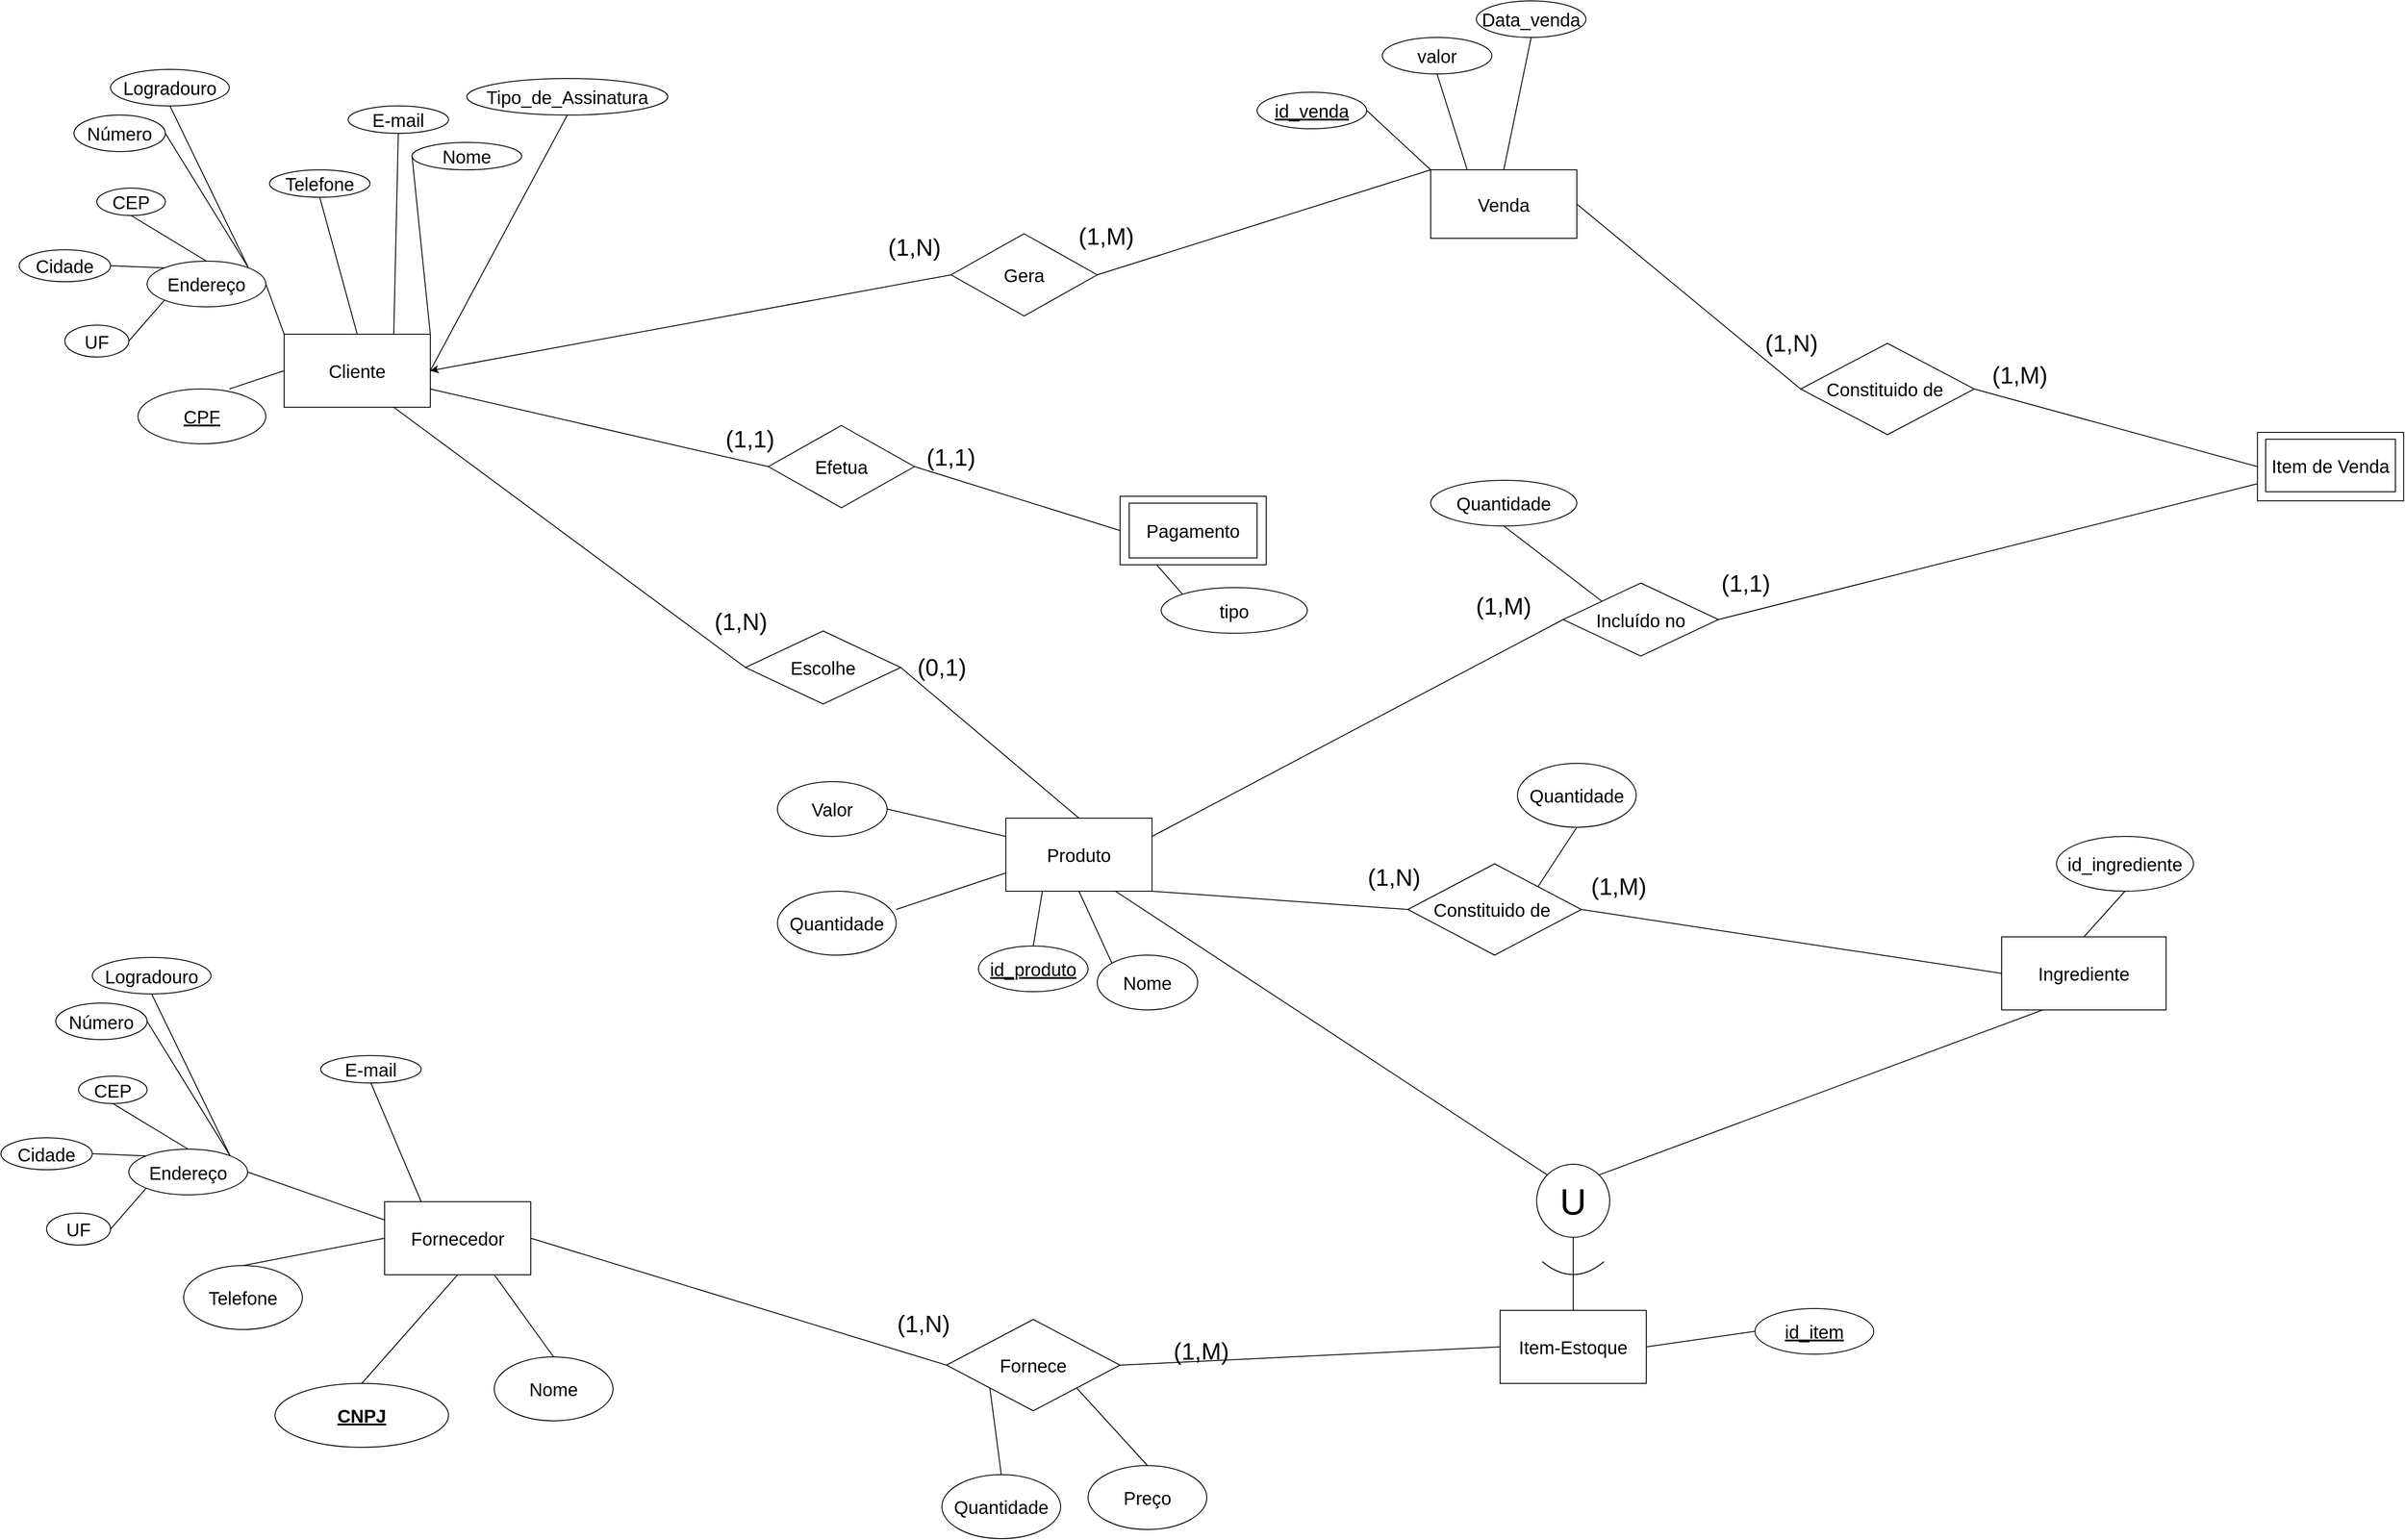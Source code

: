 <mxfile version="24.7.17">
  <diagram name="Página-1" id="vJEMWnyEoqHbHypD12Wy">
    <mxGraphModel dx="2587" dy="2359" grid="0" gridSize="10" guides="1" tooltips="1" connect="1" arrows="1" fold="1" page="1" pageScale="1" pageWidth="827" pageHeight="1169" math="0" shadow="0">
      <root>
        <mxCell id="0" />
        <mxCell id="1" parent="0" />
        <mxCell id="2FXXEjFqD5Uwn6YSj8MS-2" value="&lt;font style=&quot;font-size: 20px;&quot;&gt;Produto&lt;/font&gt;" style="rounded=0;whiteSpace=wrap;html=1;" parent="1" vertex="1">
          <mxGeometry x="600" y="680" width="160" height="80" as="geometry" />
        </mxCell>
        <mxCell id="2FXXEjFqD5Uwn6YSj8MS-7" value="&lt;font style=&quot;font-size: 20px;&quot;&gt;Cliente&lt;/font&gt;" style="rounded=0;whiteSpace=wrap;html=1;" parent="1" vertex="1">
          <mxGeometry x="-190" y="150" width="160" height="80" as="geometry" />
        </mxCell>
        <mxCell id="2FXXEjFqD5Uwn6YSj8MS-8" value="&lt;font style=&quot;font-size: 20px;&quot;&gt;Escolhe&lt;/font&gt;" style="rhombus;whiteSpace=wrap;html=1;" parent="1" vertex="1">
          <mxGeometry x="315" y="475" width="170" height="80" as="geometry" />
        </mxCell>
        <mxCell id="2FXXEjFqD5Uwn6YSj8MS-18" value="&lt;font style=&quot;font-size: 20px;&quot;&gt;Nome&lt;/font&gt;" style="ellipse;whiteSpace=wrap;html=1;" parent="1" vertex="1">
          <mxGeometry x="-50" y="-60" width="120" height="30" as="geometry" />
        </mxCell>
        <mxCell id="2FXXEjFqD5Uwn6YSj8MS-21" value="&lt;font style=&quot;font-size: 20px;&quot;&gt;&lt;u&gt;CPF&lt;/u&gt;&lt;/font&gt;" style="ellipse;whiteSpace=wrap;html=1;" parent="1" vertex="1">
          <mxGeometry x="-350" y="210" width="140" height="60" as="geometry" />
        </mxCell>
        <mxCell id="2FXXEjFqD5Uwn6YSj8MS-23" value="&lt;span style=&quot;font-size: 20px;&quot;&gt;Tipo_de_Assinatura&lt;/span&gt;" style="ellipse;whiteSpace=wrap;html=1;" parent="1" vertex="1">
          <mxGeometry x="10" y="-130" width="220" height="40" as="geometry" />
        </mxCell>
        <mxCell id="2FXXEjFqD5Uwn6YSj8MS-25" value="&lt;font style=&quot;font-size: 20px;&quot;&gt;E-mail&lt;/font&gt;" style="ellipse;whiteSpace=wrap;html=1;" parent="1" vertex="1">
          <mxGeometry x="-120" y="-100" width="110" height="30" as="geometry" />
        </mxCell>
        <mxCell id="2FXXEjFqD5Uwn6YSj8MS-27" value="&lt;font style=&quot;font-size: 20px;&quot;&gt;Telefone&lt;/font&gt;" style="ellipse;whiteSpace=wrap;html=1;" parent="1" vertex="1">
          <mxGeometry x="-206" y="-30" width="110" height="30" as="geometry" />
        </mxCell>
        <mxCell id="2FXXEjFqD5Uwn6YSj8MS-35" value="&lt;font style=&quot;font-size: 20px;&quot;&gt;&lt;u&gt;id_produto&lt;/u&gt;&lt;/font&gt;" style="ellipse;whiteSpace=wrap;html=1;" parent="1" vertex="1">
          <mxGeometry x="570" y="820" width="120" height="50" as="geometry" />
        </mxCell>
        <mxCell id="2FXXEjFqD5Uwn6YSj8MS-37" value="&lt;font style=&quot;font-size: 20px;&quot;&gt;Nome&lt;/font&gt;" style="ellipse;whiteSpace=wrap;html=1;" parent="1" vertex="1">
          <mxGeometry x="700" y="830" width="110" height="60" as="geometry" />
        </mxCell>
        <mxCell id="2FXXEjFqD5Uwn6YSj8MS-43" value="&lt;font style=&quot;font-size: 20px;&quot;&gt;Quantidade&lt;/font&gt;" style="ellipse;whiteSpace=wrap;html=1;" parent="1" vertex="1">
          <mxGeometry x="350" y="760" width="130" height="70" as="geometry" />
        </mxCell>
        <mxCell id="2FXXEjFqD5Uwn6YSj8MS-45" value="&lt;font style=&quot;font-size: 20px;&quot;&gt;Valor&lt;/font&gt;" style="ellipse;whiteSpace=wrap;html=1;" parent="1" vertex="1">
          <mxGeometry x="350" y="640" width="120" height="60" as="geometry" />
        </mxCell>
        <mxCell id="2FXXEjFqD5Uwn6YSj8MS-75" value="" style="endArrow=none;html=1;rounded=0;exitX=0.5;exitY=0;exitDx=0;exitDy=0;entryX=0.25;entryY=1;entryDx=0;entryDy=0;" parent="1" source="2FXXEjFqD5Uwn6YSj8MS-35" target="2FXXEjFqD5Uwn6YSj8MS-2" edge="1">
          <mxGeometry width="50" height="50" relative="1" as="geometry">
            <mxPoint x="680" y="850" as="sourcePoint" />
            <mxPoint x="640" y="770" as="targetPoint" />
          </mxGeometry>
        </mxCell>
        <mxCell id="2FXXEjFqD5Uwn6YSj8MS-76" value="" style="endArrow=none;html=1;rounded=0;exitX=0;exitY=0;exitDx=0;exitDy=0;entryX=0.5;entryY=1;entryDx=0;entryDy=0;" parent="1" source="2FXXEjFqD5Uwn6YSj8MS-37" target="2FXXEjFqD5Uwn6YSj8MS-2" edge="1">
          <mxGeometry width="50" height="50" relative="1" as="geometry">
            <mxPoint x="640" y="830" as="sourcePoint" />
            <mxPoint x="650" y="770" as="targetPoint" />
          </mxGeometry>
        </mxCell>
        <mxCell id="2FXXEjFqD5Uwn6YSj8MS-77" value="" style="endArrow=none;html=1;rounded=0;exitX=1;exitY=0.5;exitDx=0;exitDy=0;entryX=0;entryY=0.75;entryDx=0;entryDy=0;" parent="1" target="2FXXEjFqD5Uwn6YSj8MS-2" edge="1">
          <mxGeometry width="50" height="50" relative="1" as="geometry">
            <mxPoint x="480" y="780" as="sourcePoint" />
            <mxPoint x="660" y="780" as="targetPoint" />
          </mxGeometry>
        </mxCell>
        <mxCell id="2FXXEjFqD5Uwn6YSj8MS-78" value="" style="endArrow=none;html=1;rounded=0;exitX=1;exitY=0.5;exitDx=0;exitDy=0;entryX=0;entryY=0.25;entryDx=0;entryDy=0;" parent="1" target="2FXXEjFqD5Uwn6YSj8MS-2" edge="1">
          <mxGeometry width="50" height="50" relative="1" as="geometry">
            <mxPoint x="470.0" y="670" as="sourcePoint" />
            <mxPoint x="670" y="790" as="targetPoint" />
          </mxGeometry>
        </mxCell>
        <mxCell id="2FXXEjFqD5Uwn6YSj8MS-79" value="" style="endArrow=none;html=1;rounded=0;exitX=0;exitY=0.5;exitDx=0;exitDy=0;entryX=1;entryY=1;entryDx=0;entryDy=0;" parent="1" source="KZcAOmHXJrTHvpEGFcvV-15" target="2FXXEjFqD5Uwn6YSj8MS-2" edge="1">
          <mxGeometry width="50" height="50" relative="1" as="geometry">
            <mxPoint x="800" y="620" as="sourcePoint" />
            <mxPoint x="680" y="800" as="targetPoint" />
          </mxGeometry>
        </mxCell>
        <mxCell id="2FXXEjFqD5Uwn6YSj8MS-80" value="" style="endArrow=none;html=1;rounded=0;exitX=1;exitY=0;exitDx=0;exitDy=0;entryX=0;entryY=0.5;entryDx=0;entryDy=0;" parent="1" source="2FXXEjFqD5Uwn6YSj8MS-7" target="2FXXEjFqD5Uwn6YSj8MS-18" edge="1">
          <mxGeometry width="50" height="50" relative="1" as="geometry">
            <mxPoint x="100" y="190" as="sourcePoint" />
            <mxPoint x="150" y="140" as="targetPoint" />
          </mxGeometry>
        </mxCell>
        <mxCell id="2FXXEjFqD5Uwn6YSj8MS-82" value="" style="endArrow=none;html=1;rounded=0;exitX=0.75;exitY=0;exitDx=0;exitDy=0;entryX=0.5;entryY=1;entryDx=0;entryDy=0;" parent="1" source="2FXXEjFqD5Uwn6YSj8MS-7" target="2FXXEjFqD5Uwn6YSj8MS-25" edge="1">
          <mxGeometry width="50" height="50" relative="1" as="geometry">
            <mxPoint x="-20" y="160" as="sourcePoint" />
            <mxPoint x="80" y="135" as="targetPoint" />
          </mxGeometry>
        </mxCell>
        <mxCell id="2FXXEjFqD5Uwn6YSj8MS-83" value="" style="endArrow=none;html=1;rounded=0;exitX=0.5;exitY=0;exitDx=0;exitDy=0;entryX=0.5;entryY=1;entryDx=0;entryDy=0;" parent="1" source="2FXXEjFqD5Uwn6YSj8MS-7" target="2FXXEjFqD5Uwn6YSj8MS-27" edge="1">
          <mxGeometry width="50" height="50" relative="1" as="geometry">
            <mxPoint x="-10" y="170" as="sourcePoint" />
            <mxPoint x="-100" y="60" as="targetPoint" />
          </mxGeometry>
        </mxCell>
        <mxCell id="2FXXEjFqD5Uwn6YSj8MS-84" value="" style="endArrow=none;html=1;rounded=0;exitX=1;exitY=0.5;exitDx=0;exitDy=0;entryX=0.5;entryY=1;entryDx=0;entryDy=0;" parent="1" source="2FXXEjFqD5Uwn6YSj8MS-7" target="2FXXEjFqD5Uwn6YSj8MS-23" edge="1">
          <mxGeometry width="50" height="50" relative="1" as="geometry">
            <mxPoint y="180" as="sourcePoint" />
            <mxPoint x="100" y="-80" as="targetPoint" />
          </mxGeometry>
        </mxCell>
        <mxCell id="2FXXEjFqD5Uwn6YSj8MS-85" value="" style="endArrow=none;html=1;rounded=0;exitX=0;exitY=0.5;exitDx=0;exitDy=0;" parent="1" source="2FXXEjFqD5Uwn6YSj8MS-7" edge="1">
          <mxGeometry width="50" height="50" relative="1" as="geometry">
            <mxPoint x="10" y="190" as="sourcePoint" />
            <mxPoint x="-250" y="210" as="targetPoint" />
          </mxGeometry>
        </mxCell>
        <mxCell id="2FXXEjFqD5Uwn6YSj8MS-89" value="&lt;span style=&quot;font-size: 20px;&quot;&gt;Endereço&lt;/span&gt;" style="ellipse;whiteSpace=wrap;html=1;" parent="1" vertex="1">
          <mxGeometry x="-340" y="70" width="130" height="50" as="geometry" />
        </mxCell>
        <mxCell id="2FXXEjFqD5Uwn6YSj8MS-90" value="" style="endArrow=none;html=1;rounded=0;exitX=0;exitY=0;exitDx=0;exitDy=0;entryX=1;entryY=0.5;entryDx=0;entryDy=0;" parent="1" source="2FXXEjFqD5Uwn6YSj8MS-7" target="2FXXEjFqD5Uwn6YSj8MS-89" edge="1">
          <mxGeometry width="50" height="50" relative="1" as="geometry">
            <mxPoint x="-100" y="160" as="sourcePoint" />
            <mxPoint x="-90" y="70" as="targetPoint" />
          </mxGeometry>
        </mxCell>
        <mxCell id="2FXXEjFqD5Uwn6YSj8MS-92" value="&lt;font style=&quot;font-size: 20px;&quot;&gt;Venda&lt;/font&gt;" style="rounded=0;whiteSpace=wrap;html=1;" parent="1" vertex="1">
          <mxGeometry x="1065" y="-30" width="160" height="75" as="geometry" />
        </mxCell>
        <mxCell id="zRSC-BOtXgD7wjb17peZ-1" value="&lt;font style=&quot;font-size: 20px;&quot;&gt;Data_venda&lt;/font&gt;" style="ellipse;whiteSpace=wrap;html=1;" parent="1" vertex="1">
          <mxGeometry x="1115" y="-215" width="120" height="40" as="geometry" />
        </mxCell>
        <mxCell id="zRSC-BOtXgD7wjb17peZ-2" value="&lt;font style=&quot;font-size: 20px;&quot;&gt;valor&lt;/font&gt;" style="ellipse;whiteSpace=wrap;html=1;" parent="1" vertex="1">
          <mxGeometry x="1012" y="-175" width="120" height="40" as="geometry" />
        </mxCell>
        <mxCell id="zRSC-BOtXgD7wjb17peZ-3" value="&lt;font style=&quot;font-size: 20px;&quot;&gt;&lt;u&gt;id_venda&lt;/u&gt;&lt;/font&gt;" style="ellipse;whiteSpace=wrap;html=1;" parent="1" vertex="1">
          <mxGeometry x="875" y="-115" width="120" height="40" as="geometry" />
        </mxCell>
        <mxCell id="zRSC-BOtXgD7wjb17peZ-23" value="&lt;font style=&quot;font-size: 20px;&quot;&gt;Efetua&lt;/font&gt;" style="rhombus;whiteSpace=wrap;html=1;" parent="1" vertex="1">
          <mxGeometry x="340" y="250" width="160" height="90" as="geometry" />
        </mxCell>
        <mxCell id="zRSC-BOtXgD7wjb17peZ-27" value="&lt;font style=&quot;font-size: 20px;&quot;&gt;Incluído no&lt;/font&gt;" style="rhombus;whiteSpace=wrap;html=1;" parent="1" vertex="1">
          <mxGeometry x="1210" y="422.5" width="170" height="80" as="geometry" />
        </mxCell>
        <mxCell id="zRSC-BOtXgD7wjb17peZ-30" value="" style="endArrow=none;html=1;rounded=0;exitX=0;exitY=0;exitDx=0;exitDy=0;entryX=0.5;entryY=1;entryDx=0;entryDy=0;" parent="1" source="2FXXEjFqD5Uwn6YSj8MS-92" edge="1">
          <mxGeometry width="50" height="50" relative="1" as="geometry">
            <mxPoint x="795" y="-35" as="sourcePoint" />
            <mxPoint x="995.0" y="-95" as="targetPoint" />
          </mxGeometry>
        </mxCell>
        <mxCell id="zRSC-BOtXgD7wjb17peZ-31" value="" style="endArrow=none;html=1;rounded=0;exitX=0.25;exitY=0;exitDx=0;exitDy=0;entryX=0.5;entryY=1;entryDx=0;entryDy=0;" parent="1" source="2FXXEjFqD5Uwn6YSj8MS-92" target="zRSC-BOtXgD7wjb17peZ-2" edge="1">
          <mxGeometry width="50" height="50" relative="1" as="geometry">
            <mxPoint x="1045" y="-60" as="sourcePoint" />
            <mxPoint x="1005" y="-85" as="targetPoint" />
          </mxGeometry>
        </mxCell>
        <mxCell id="zRSC-BOtXgD7wjb17peZ-32" value="" style="endArrow=none;html=1;rounded=0;exitX=0.5;exitY=0;exitDx=0;exitDy=0;entryX=0.5;entryY=1;entryDx=0;entryDy=0;" parent="1" source="2FXXEjFqD5Uwn6YSj8MS-92" target="zRSC-BOtXgD7wjb17peZ-1" edge="1">
          <mxGeometry width="50" height="50" relative="1" as="geometry">
            <mxPoint x="1055" y="-50" as="sourcePoint" />
            <mxPoint x="1015" y="-75" as="targetPoint" />
          </mxGeometry>
        </mxCell>
        <mxCell id="lzSm2pYTbfIAcmbfj_6p-7" value="" style="rounded=0;whiteSpace=wrap;html=1;" parent="1" vertex="1">
          <mxGeometry x="1970" y="257.5" width="160" height="75" as="geometry" />
        </mxCell>
        <mxCell id="lzSm2pYTbfIAcmbfj_6p-8" value="" style="rounded=0;whiteSpace=wrap;html=1;" parent="1" vertex="1">
          <mxGeometry x="725" y="327.5" width="160" height="75" as="geometry" />
        </mxCell>
        <mxCell id="lzSm2pYTbfIAcmbfj_6p-11" value="&lt;font style=&quot;font-size: 20px;&quot;&gt;Constituido de&amp;nbsp;&lt;/font&gt;" style="rhombus;whiteSpace=wrap;html=1;" parent="1" vertex="1">
          <mxGeometry x="1470" y="160" width="190" height="100" as="geometry" />
        </mxCell>
        <mxCell id="lzSm2pYTbfIAcmbfj_6p-12" value="" style="endArrow=none;html=1;rounded=0;entryX=1;entryY=0.5;entryDx=0;entryDy=0;exitX=0;exitY=0.5;exitDx=0;exitDy=0;" parent="1" source="lzSm2pYTbfIAcmbfj_6p-7" target="lzSm2pYTbfIAcmbfj_6p-11" edge="1">
          <mxGeometry width="50" height="50" relative="1" as="geometry">
            <mxPoint x="1370" y="470" as="sourcePoint" />
            <mxPoint x="1420" y="420" as="targetPoint" />
          </mxGeometry>
        </mxCell>
        <mxCell id="lzSm2pYTbfIAcmbfj_6p-13" value="" style="endArrow=none;html=1;rounded=0;entryX=1;entryY=0.5;entryDx=0;entryDy=0;exitX=0;exitY=0.75;exitDx=0;exitDy=0;" parent="1" source="lzSm2pYTbfIAcmbfj_6p-7" target="zRSC-BOtXgD7wjb17peZ-27" edge="1">
          <mxGeometry width="50" height="50" relative="1" as="geometry">
            <mxPoint x="1840" y="348" as="sourcePoint" />
            <mxPoint x="1670" y="260" as="targetPoint" />
          </mxGeometry>
        </mxCell>
        <mxCell id="lzSm2pYTbfIAcmbfj_6p-14" value="" style="endArrow=none;html=1;rounded=0;exitX=0;exitY=0.5;exitDx=0;exitDy=0;entryX=1;entryY=0.25;entryDx=0;entryDy=0;" parent="1" source="zRSC-BOtXgD7wjb17peZ-27" target="2FXXEjFqD5Uwn6YSj8MS-2" edge="1">
          <mxGeometry width="50" height="50" relative="1" as="geometry">
            <mxPoint x="690" y="570" as="sourcePoint" />
            <mxPoint x="1010" y="800" as="targetPoint" />
          </mxGeometry>
        </mxCell>
        <mxCell id="lzSm2pYTbfIAcmbfj_6p-15" value="" style="endArrow=none;html=1;rounded=0;entryX=1;entryY=0.5;entryDx=0;entryDy=0;exitX=0;exitY=0.5;exitDx=0;exitDy=0;" parent="1" source="lzSm2pYTbfIAcmbfj_6p-11" target="2FXXEjFqD5Uwn6YSj8MS-92" edge="1">
          <mxGeometry width="50" height="50" relative="1" as="geometry">
            <mxPoint x="1257" y="75.0" as="sourcePoint" />
            <mxPoint x="1117" y="225" as="targetPoint" />
          </mxGeometry>
        </mxCell>
        <mxCell id="lzSm2pYTbfIAcmbfj_6p-17" value="" style="endArrow=none;html=1;rounded=0;entryX=1;entryY=0.5;entryDx=0;entryDy=0;exitX=0;exitY=0.5;exitDx=0;exitDy=0;" parent="1" source="lzSm2pYTbfIAcmbfj_6p-8" target="zRSC-BOtXgD7wjb17peZ-23" edge="1">
          <mxGeometry width="50" height="50" relative="1" as="geometry">
            <mxPoint x="750" y="400" as="sourcePoint" />
            <mxPoint x="1014" y="208" as="targetPoint" />
          </mxGeometry>
        </mxCell>
        <mxCell id="lzSm2pYTbfIAcmbfj_6p-18" value="" style="endArrow=none;html=1;rounded=0;entryX=1;entryY=0.75;entryDx=0;entryDy=0;exitX=0;exitY=0.5;exitDx=0;exitDy=0;" parent="1" source="zRSC-BOtXgD7wjb17peZ-23" target="2FXXEjFqD5Uwn6YSj8MS-7" edge="1">
          <mxGeometry width="50" height="50" relative="1" as="geometry">
            <mxPoint x="980" y="220" as="sourcePoint" />
            <mxPoint x="844" y="218" as="targetPoint" />
          </mxGeometry>
        </mxCell>
        <mxCell id="lzSm2pYTbfIAcmbfj_6p-24" value="" style="endArrow=none;html=1;rounded=0;exitX=0.75;exitY=1;exitDx=0;exitDy=0;entryX=0;entryY=0.5;entryDx=0;entryDy=0;" parent="1" source="2FXXEjFqD5Uwn6YSj8MS-7" target="2FXXEjFqD5Uwn6YSj8MS-8" edge="1">
          <mxGeometry width="50" height="50" relative="1" as="geometry">
            <mxPoint x="1120" y="420" as="sourcePoint" />
            <mxPoint x="1170" y="370" as="targetPoint" />
          </mxGeometry>
        </mxCell>
        <mxCell id="lzSm2pYTbfIAcmbfj_6p-25" value="" style="endArrow=none;html=1;rounded=0;exitX=1;exitY=0.5;exitDx=0;exitDy=0;entryX=0.5;entryY=0;entryDx=0;entryDy=0;" parent="1" source="2FXXEjFqD5Uwn6YSj8MS-8" target="2FXXEjFqD5Uwn6YSj8MS-2" edge="1">
          <mxGeometry width="50" height="50" relative="1" as="geometry">
            <mxPoint x="1120" y="420" as="sourcePoint" />
            <mxPoint x="1170" y="370" as="targetPoint" />
          </mxGeometry>
        </mxCell>
        <mxCell id="lzSm2pYTbfIAcmbfj_6p-30" value="&lt;font style=&quot;font-size: 20px;&quot;&gt;Pagamento&lt;/font&gt;" style="rounded=0;whiteSpace=wrap;html=1;" parent="1" vertex="1">
          <mxGeometry x="735" y="335" width="140" height="60" as="geometry" />
        </mxCell>
        <mxCell id="lzSm2pYTbfIAcmbfj_6p-31" value="&lt;font style=&quot;font-size: 20px;&quot;&gt;tipo&lt;/font&gt;" style="ellipse;whiteSpace=wrap;html=1;" parent="1" vertex="1">
          <mxGeometry x="770" y="427.5" width="160" height="50" as="geometry" />
        </mxCell>
        <mxCell id="lzSm2pYTbfIAcmbfj_6p-32" value="" style="endArrow=none;html=1;rounded=0;entryX=0;entryY=0;entryDx=0;entryDy=0;exitX=0.25;exitY=1;exitDx=0;exitDy=0;" parent="1" source="lzSm2pYTbfIAcmbfj_6p-8" target="lzSm2pYTbfIAcmbfj_6p-31" edge="1">
          <mxGeometry width="50" height="50" relative="1" as="geometry">
            <mxPoint x="813" y="445" as="sourcePoint" />
            <mxPoint x="773" y="257" as="targetPoint" />
          </mxGeometry>
        </mxCell>
        <mxCell id="lzSm2pYTbfIAcmbfj_6p-34" value="&lt;font style=&quot;font-size: 26px;&quot;&gt;(1,N)&lt;/font&gt;" style="text;html=1;align=center;verticalAlign=middle;whiteSpace=wrap;rounded=0;" parent="1" vertex="1">
          <mxGeometry x="280" y="450" width="60" height="30" as="geometry" />
        </mxCell>
        <mxCell id="lzSm2pYTbfIAcmbfj_6p-35" value="&lt;font style=&quot;font-size: 26px;&quot;&gt;(0,1)&lt;/font&gt;" style="text;html=1;align=center;verticalAlign=middle;whiteSpace=wrap;rounded=0;" parent="1" vertex="1">
          <mxGeometry x="500" y="500" width="60" height="30" as="geometry" />
        </mxCell>
        <mxCell id="lzSm2pYTbfIAcmbfj_6p-36" value="&lt;font style=&quot;font-size: 26px;&quot;&gt;(1,1)&lt;/font&gt;" style="text;html=1;align=center;verticalAlign=middle;whiteSpace=wrap;rounded=0;" parent="1" vertex="1">
          <mxGeometry x="290" y="250" width="60" height="30" as="geometry" />
        </mxCell>
        <mxCell id="lzSm2pYTbfIAcmbfj_6p-37" value="&lt;font style=&quot;font-size: 26px;&quot;&gt;(1,1)&lt;/font&gt;" style="text;html=1;align=center;verticalAlign=middle;whiteSpace=wrap;rounded=0;" parent="1" vertex="1">
          <mxGeometry x="510" y="270" width="60" height="30" as="geometry" />
        </mxCell>
        <mxCell id="KZcAOmHXJrTHvpEGFcvV-1" value="&lt;font style=&quot;font-size: 26px;&quot;&gt;(1,N)&lt;/font&gt;" style="text;html=1;align=center;verticalAlign=middle;whiteSpace=wrap;rounded=0;" parent="1" vertex="1">
          <mxGeometry x="1430" y="145" width="60" height="30" as="geometry" />
        </mxCell>
        <mxCell id="KZcAOmHXJrTHvpEGFcvV-2" value="&lt;font style=&quot;font-size: 26px;&quot;&gt;(1,M)&lt;/font&gt;" style="text;html=1;align=center;verticalAlign=middle;whiteSpace=wrap;rounded=0;" parent="1" vertex="1">
          <mxGeometry x="1680" y="180" width="60" height="30" as="geometry" />
        </mxCell>
        <mxCell id="KZcAOmHXJrTHvpEGFcvV-8" value="&lt;font style=&quot;font-size: 26px;&quot;&gt;(1,1)&lt;/font&gt;" style="text;html=1;align=center;verticalAlign=middle;whiteSpace=wrap;rounded=0;" parent="1" vertex="1">
          <mxGeometry x="1380" y="407.5" width="60" height="30" as="geometry" />
        </mxCell>
        <mxCell id="KZcAOmHXJrTHvpEGFcvV-9" value="&lt;font style=&quot;font-size: 26px;&quot;&gt;(1,M)&lt;/font&gt;" style="text;html=1;align=center;verticalAlign=middle;whiteSpace=wrap;rounded=0;" parent="1" vertex="1">
          <mxGeometry x="1115" y="432.5" width="60" height="30" as="geometry" />
        </mxCell>
        <mxCell id="KZcAOmHXJrTHvpEGFcvV-12" value="&lt;font style=&quot;font-size: 20px;&quot;&gt;Item de Venda&lt;/font&gt;" style="rounded=0;whiteSpace=wrap;html=1;" parent="1" vertex="1">
          <mxGeometry x="1979" y="265" width="142" height="57.5" as="geometry" />
        </mxCell>
        <mxCell id="KZcAOmHXJrTHvpEGFcvV-15" value="&lt;font style=&quot;font-size: 20px;&quot;&gt;Constituido de&amp;nbsp;&lt;/font&gt;" style="rhombus;whiteSpace=wrap;html=1;" parent="1" vertex="1">
          <mxGeometry x="1040" y="730" width="190" height="100" as="geometry" />
        </mxCell>
        <mxCell id="KZcAOmHXJrTHvpEGFcvV-18" value="&lt;font style=&quot;font-size: 20px;&quot;&gt;Ingrediente&lt;/font&gt;" style="rounded=0;whiteSpace=wrap;html=1;" parent="1" vertex="1">
          <mxGeometry x="1690" y="810" width="180" height="80" as="geometry" />
        </mxCell>
        <mxCell id="KZcAOmHXJrTHvpEGFcvV-19" value="&lt;font style=&quot;font-size: 20px;&quot;&gt;id_ingrediente&lt;/font&gt;" style="ellipse;whiteSpace=wrap;html=1;" parent="1" vertex="1">
          <mxGeometry x="1750" y="700" width="150" height="60" as="geometry" />
        </mxCell>
        <mxCell id="KZcAOmHXJrTHvpEGFcvV-22" value="" style="endArrow=none;html=1;rounded=0;exitX=1;exitY=0.5;exitDx=0;exitDy=0;entryX=0;entryY=0.5;entryDx=0;entryDy=0;" parent="1" source="KZcAOmHXJrTHvpEGFcvV-15" target="KZcAOmHXJrTHvpEGFcvV-18" edge="1">
          <mxGeometry width="50" height="50" relative="1" as="geometry">
            <mxPoint x="1270" y="735" as="sourcePoint" />
            <mxPoint x="1320" y="685" as="targetPoint" />
          </mxGeometry>
        </mxCell>
        <mxCell id="KZcAOmHXJrTHvpEGFcvV-23" value="" style="endArrow=none;html=1;rounded=0;exitX=0.5;exitY=1;exitDx=0;exitDy=0;entryX=0.5;entryY=0;entryDx=0;entryDy=0;" parent="1" source="KZcAOmHXJrTHvpEGFcvV-19" target="KZcAOmHXJrTHvpEGFcvV-18" edge="1">
          <mxGeometry width="50" height="50" relative="1" as="geometry">
            <mxPoint x="1590" y="740" as="sourcePoint" />
            <mxPoint x="1700" y="860" as="targetPoint" />
          </mxGeometry>
        </mxCell>
        <mxCell id="KZcAOmHXJrTHvpEGFcvV-31" value="&lt;font style=&quot;font-size: 26px;&quot;&gt;(1,N)&lt;/font&gt;" style="text;html=1;align=center;verticalAlign=middle;whiteSpace=wrap;rounded=0;" parent="1" vertex="1">
          <mxGeometry x="995" y="730" width="60" height="30" as="geometry" />
        </mxCell>
        <mxCell id="KZcAOmHXJrTHvpEGFcvV-35" value="&lt;font style=&quot;font-size: 26px;&quot;&gt;(1,M)&lt;/font&gt;" style="text;html=1;align=center;verticalAlign=middle;whiteSpace=wrap;rounded=0;" parent="1" vertex="1">
          <mxGeometry x="1241" y="740" width="60" height="30" as="geometry" />
        </mxCell>
        <mxCell id="UTq2jiG_B_x0J6B0BYqy-1" value="&lt;span style=&quot;font-size: 20px;&quot;&gt;Logradouro&lt;/span&gt;" style="ellipse;whiteSpace=wrap;html=1;" parent="1" vertex="1">
          <mxGeometry x="-380" y="-140" width="130" height="40" as="geometry" />
        </mxCell>
        <mxCell id="UTq2jiG_B_x0J6B0BYqy-2" value="&lt;span style=&quot;font-size: 20px;&quot;&gt;Número&lt;/span&gt;" style="ellipse;whiteSpace=wrap;html=1;" parent="1" vertex="1">
          <mxGeometry x="-420" y="-90" width="100" height="40" as="geometry" />
        </mxCell>
        <mxCell id="UTq2jiG_B_x0J6B0BYqy-3" value="&lt;span style=&quot;font-size: 20px;&quot;&gt;CEP&lt;/span&gt;" style="ellipse;whiteSpace=wrap;html=1;" parent="1" vertex="1">
          <mxGeometry x="-395" y="-10" width="75" height="30" as="geometry" />
        </mxCell>
        <mxCell id="UTq2jiG_B_x0J6B0BYqy-4" value="&lt;span style=&quot;font-size: 20px;&quot;&gt;Cidade&lt;/span&gt;" style="ellipse;whiteSpace=wrap;html=1;" parent="1" vertex="1">
          <mxGeometry x="-480" y="57.5" width="100" height="35" as="geometry" />
        </mxCell>
        <mxCell id="UTq2jiG_B_x0J6B0BYqy-5" value="&lt;span style=&quot;font-size: 20px;&quot;&gt;UF&lt;/span&gt;" style="ellipse;whiteSpace=wrap;html=1;" parent="1" vertex="1">
          <mxGeometry x="-430" y="140" width="70" height="35" as="geometry" />
        </mxCell>
        <mxCell id="UTq2jiG_B_x0J6B0BYqy-6" value="" style="endArrow=none;html=1;rounded=0;exitX=1;exitY=0;exitDx=0;exitDy=0;entryX=0.5;entryY=1;entryDx=0;entryDy=0;" parent="1" source="2FXXEjFqD5Uwn6YSj8MS-89" target="UTq2jiG_B_x0J6B0BYqy-1" edge="1">
          <mxGeometry width="50" height="50" relative="1" as="geometry">
            <mxPoint x="-100" y="160" as="sourcePoint" />
            <mxPoint x="-141" y="10" as="targetPoint" />
          </mxGeometry>
        </mxCell>
        <mxCell id="UTq2jiG_B_x0J6B0BYqy-7" value="" style="endArrow=none;html=1;rounded=0;exitX=0.5;exitY=0;exitDx=0;exitDy=0;entryX=0.5;entryY=1;entryDx=0;entryDy=0;" parent="1" source="2FXXEjFqD5Uwn6YSj8MS-89" target="UTq2jiG_B_x0J6B0BYqy-3" edge="1">
          <mxGeometry width="50" height="50" relative="1" as="geometry">
            <mxPoint x="-219" y="87" as="sourcePoint" />
            <mxPoint x="-305" y="-90" as="targetPoint" />
          </mxGeometry>
        </mxCell>
        <mxCell id="UTq2jiG_B_x0J6B0BYqy-8" value="" style="endArrow=none;html=1;rounded=0;exitX=1;exitY=0;exitDx=0;exitDy=0;entryX=1;entryY=0.5;entryDx=0;entryDy=0;" parent="1" source="2FXXEjFqD5Uwn6YSj8MS-89" target="UTq2jiG_B_x0J6B0BYqy-2" edge="1">
          <mxGeometry width="50" height="50" relative="1" as="geometry">
            <mxPoint x="-209" y="97" as="sourcePoint" />
            <mxPoint x="-295" y="-80" as="targetPoint" />
          </mxGeometry>
        </mxCell>
        <mxCell id="UTq2jiG_B_x0J6B0BYqy-9" value="" style="endArrow=none;html=1;rounded=0;exitX=0;exitY=0;exitDx=0;exitDy=0;entryX=1;entryY=0.5;entryDx=0;entryDy=0;" parent="1" source="2FXXEjFqD5Uwn6YSj8MS-89" target="UTq2jiG_B_x0J6B0BYqy-4" edge="1">
          <mxGeometry width="50" height="50" relative="1" as="geometry">
            <mxPoint x="-199" y="107" as="sourcePoint" />
            <mxPoint x="-285" y="-70" as="targetPoint" />
          </mxGeometry>
        </mxCell>
        <mxCell id="UTq2jiG_B_x0J6B0BYqy-10" value="" style="endArrow=none;html=1;rounded=0;exitX=0;exitY=1;exitDx=0;exitDy=0;entryX=1;entryY=0.5;entryDx=0;entryDy=0;" parent="1" source="2FXXEjFqD5Uwn6YSj8MS-89" target="UTq2jiG_B_x0J6B0BYqy-5" edge="1">
          <mxGeometry width="50" height="50" relative="1" as="geometry">
            <mxPoint x="-189" y="117" as="sourcePoint" />
            <mxPoint x="-275" y="-60" as="targetPoint" />
          </mxGeometry>
        </mxCell>
        <mxCell id="yXay3HCeMSwOIA3PywSB-4" style="edgeStyle=none;rounded=0;orthogonalLoop=1;jettySize=auto;html=1;exitX=0;exitY=0.5;exitDx=0;exitDy=0;entryX=1;entryY=0.5;entryDx=0;entryDy=0;" parent="1" source="yXay3HCeMSwOIA3PywSB-1" target="2FXXEjFqD5Uwn6YSj8MS-7" edge="1">
          <mxGeometry relative="1" as="geometry" />
        </mxCell>
        <mxCell id="yXay3HCeMSwOIA3PywSB-1" value="&lt;font style=&quot;font-size: 20px;&quot;&gt;Gera&lt;/font&gt;" style="rhombus;whiteSpace=wrap;html=1;" parent="1" vertex="1">
          <mxGeometry x="540" y="40" width="160" height="90" as="geometry" />
        </mxCell>
        <mxCell id="yXay3HCeMSwOIA3PywSB-2" value="" style="endArrow=none;html=1;rounded=0;exitX=1;exitY=0.5;exitDx=0;exitDy=0;entryX=0;entryY=0;entryDx=0;entryDy=0;" parent="1" source="yXay3HCeMSwOIA3PywSB-1" target="2FXXEjFqD5Uwn6YSj8MS-92" edge="1">
          <mxGeometry width="50" height="50" relative="1" as="geometry">
            <mxPoint x="680" y="300" as="sourcePoint" />
            <mxPoint x="730" y="250" as="targetPoint" />
          </mxGeometry>
        </mxCell>
        <mxCell id="yXay3HCeMSwOIA3PywSB-7" value="&lt;span style=&quot;font-size: 20px;&quot;&gt;Quantidade&lt;/span&gt;" style="ellipse;whiteSpace=wrap;html=1;" parent="1" vertex="1">
          <mxGeometry x="1065" y="310" width="160" height="50" as="geometry" />
        </mxCell>
        <mxCell id="yXay3HCeMSwOIA3PywSB-10" value="&lt;font style=&quot;font-size: 20px;&quot;&gt;Quantidade&lt;/font&gt;" style="ellipse;whiteSpace=wrap;html=1;" parent="1" vertex="1">
          <mxGeometry x="1160" y="620" width="130" height="70" as="geometry" />
        </mxCell>
        <mxCell id="yXay3HCeMSwOIA3PywSB-12" value="" style="endArrow=none;html=1;rounded=0;exitX=1;exitY=0;exitDx=0;exitDy=0;entryX=0.5;entryY=1;entryDx=0;entryDy=0;" parent="1" source="KZcAOmHXJrTHvpEGFcvV-15" target="yXay3HCeMSwOIA3PywSB-10" edge="1">
          <mxGeometry width="50" height="50" relative="1" as="geometry">
            <mxPoint x="1050" y="790" as="sourcePoint" />
            <mxPoint x="840" y="640" as="targetPoint" />
          </mxGeometry>
        </mxCell>
        <mxCell id="yXay3HCeMSwOIA3PywSB-13" value="&lt;font style=&quot;font-size: 40px;&quot;&gt;U&lt;/font&gt;" style="ellipse;whiteSpace=wrap;html=1;" parent="1" vertex="1">
          <mxGeometry x="1181" y="1059" width="80" height="80" as="geometry" />
        </mxCell>
        <mxCell id="yXay3HCeMSwOIA3PywSB-14" value="&lt;font style=&quot;font-size: 20px;&quot;&gt;Fornecedor&lt;/font&gt;" style="rounded=0;whiteSpace=wrap;html=1;" parent="1" vertex="1">
          <mxGeometry x="-80" y="1100" width="160" height="80" as="geometry" />
        </mxCell>
        <mxCell id="yXay3HCeMSwOIA3PywSB-17" value="" style="endArrow=none;html=1;rounded=0;exitX=0;exitY=0;exitDx=0;exitDy=0;entryX=0.75;entryY=1;entryDx=0;entryDy=0;" parent="1" source="yXay3HCeMSwOIA3PywSB-13" target="2FXXEjFqD5Uwn6YSj8MS-2" edge="1">
          <mxGeometry width="50" height="50" relative="1" as="geometry">
            <mxPoint x="1080" y="755" as="sourcePoint" />
            <mxPoint x="770" y="770" as="targetPoint" />
          </mxGeometry>
        </mxCell>
        <mxCell id="yXay3HCeMSwOIA3PywSB-18" value="" style="endArrow=none;html=1;rounded=0;exitX=1;exitY=0;exitDx=0;exitDy=0;entryX=0.25;entryY=1;entryDx=0;entryDy=0;" parent="1" source="yXay3HCeMSwOIA3PywSB-13" target="KZcAOmHXJrTHvpEGFcvV-18" edge="1">
          <mxGeometry width="50" height="50" relative="1" as="geometry">
            <mxPoint x="1090" y="765" as="sourcePoint" />
            <mxPoint x="780" y="780" as="targetPoint" />
          </mxGeometry>
        </mxCell>
        <mxCell id="yXay3HCeMSwOIA3PywSB-19" value="&lt;font style=&quot;font-size: 20px;&quot;&gt;Item-Estoque&lt;/font&gt;" style="rounded=0;whiteSpace=wrap;html=1;" parent="1" vertex="1">
          <mxGeometry x="1141" y="1219" width="160" height="80" as="geometry" />
        </mxCell>
        <mxCell id="yXay3HCeMSwOIA3PywSB-21" value="" style="endArrow=none;html=1;rounded=0;exitX=0.5;exitY=1;exitDx=0;exitDy=0;entryX=0.5;entryY=0;entryDx=0;entryDy=0;" parent="1" source="yXay3HCeMSwOIA3PywSB-13" target="yXay3HCeMSwOIA3PywSB-19" edge="1">
          <mxGeometry width="50" height="50" relative="1" as="geometry">
            <mxPoint x="1259" y="1081" as="sourcePoint" />
            <mxPoint x="1586" y="1014" as="targetPoint" />
          </mxGeometry>
        </mxCell>
        <mxCell id="yXay3HCeMSwOIA3PywSB-22" value="&lt;font style=&quot;font-size: 20px;&quot;&gt;Fornece&lt;/font&gt;" style="rhombus;whiteSpace=wrap;html=1;" parent="1" vertex="1">
          <mxGeometry x="535" y="1229" width="190" height="100" as="geometry" />
        </mxCell>
        <mxCell id="yXay3HCeMSwOIA3PywSB-23" value="" style="endArrow=none;html=1;rounded=0;exitX=0;exitY=0.5;exitDx=0;exitDy=0;entryX=1;entryY=0.5;entryDx=0;entryDy=0;" parent="1" source="yXay3HCeMSwOIA3PywSB-22" target="yXay3HCeMSwOIA3PywSB-14" edge="1">
          <mxGeometry width="50" height="50" relative="1" as="geometry">
            <mxPoint x="976" y="1082" as="sourcePoint" />
            <mxPoint x="584" y="880" as="targetPoint" />
          </mxGeometry>
        </mxCell>
        <mxCell id="yXay3HCeMSwOIA3PywSB-24" value="" style="endArrow=none;html=1;rounded=0;exitX=1;exitY=0.5;exitDx=0;exitDy=0;entryX=0;entryY=0.5;entryDx=0;entryDy=0;" parent="1" source="yXay3HCeMSwOIA3PywSB-22" target="yXay3HCeMSwOIA3PywSB-19" edge="1">
          <mxGeometry width="50" height="50" relative="1" as="geometry">
            <mxPoint x="549" y="1220" as="sourcePoint" />
            <mxPoint x="914.0" y="1260.0" as="targetPoint" />
          </mxGeometry>
        </mxCell>
        <mxCell id="yXay3HCeMSwOIA3PywSB-31" value="" style="shape=dataStorage;whiteSpace=wrap;html=1;fixedSize=1;rotation=-90;" parent="1" vertex="1">
          <mxGeometry x="1213.9" y="1139" width="14.1" height="67.47" as="geometry" />
        </mxCell>
        <mxCell id="yXay3HCeMSwOIA3PywSB-35" value="&lt;font style=&quot;font-size: 20px;&quot;&gt;Quantidade&lt;/font&gt;" style="ellipse;whiteSpace=wrap;html=1;" parent="1" vertex="1">
          <mxGeometry x="530" y="1399" width="130" height="70" as="geometry" />
        </mxCell>
        <mxCell id="yXay3HCeMSwOIA3PywSB-36" value="" style="endArrow=none;html=1;rounded=0;exitX=0;exitY=1;exitDx=0;exitDy=0;entryX=0.5;entryY=0;entryDx=0;entryDy=0;" parent="1" source="yXay3HCeMSwOIA3PywSB-22" target="yXay3HCeMSwOIA3PywSB-35" edge="1">
          <mxGeometry width="50" height="50" relative="1" as="geometry">
            <mxPoint x="545" y="1289" as="sourcePoint" />
            <mxPoint x="360" y="1199" as="targetPoint" />
          </mxGeometry>
        </mxCell>
        <mxCell id="yXay3HCeMSwOIA3PywSB-37" value="" style="endArrow=none;html=1;rounded=0;entryX=1;entryY=1;entryDx=0;entryDy=0;exitX=0.5;exitY=0;exitDx=0;exitDy=0;" parent="1" source="yXay3HCeMSwOIA3PywSB-38" target="yXay3HCeMSwOIA3PywSB-22" edge="1">
          <mxGeometry width="50" height="50" relative="1" as="geometry">
            <mxPoint x="750" y="1399" as="sourcePoint" />
            <mxPoint x="594" y="1479" as="targetPoint" />
          </mxGeometry>
        </mxCell>
        <mxCell id="yXay3HCeMSwOIA3PywSB-38" value="&lt;font style=&quot;font-size: 20px;&quot;&gt;Preço&lt;/font&gt;" style="ellipse;whiteSpace=wrap;html=1;" parent="1" vertex="1">
          <mxGeometry x="690" y="1389" width="130" height="70" as="geometry" />
        </mxCell>
        <mxCell id="yXay3HCeMSwOIA3PywSB-39" value="&lt;span style=&quot;font-size: 20px;&quot;&gt;&lt;b&gt;&lt;u&gt;CNPJ&lt;/u&gt;&lt;/b&gt;&lt;/span&gt;" style="ellipse;whiteSpace=wrap;html=1;" parent="1" vertex="1">
          <mxGeometry x="-200" y="1299" width="190" height="70" as="geometry" />
        </mxCell>
        <mxCell id="yXay3HCeMSwOIA3PywSB-40" value="" style="endArrow=none;html=1;rounded=0;exitX=0.5;exitY=1;exitDx=0;exitDy=0;entryX=0.5;entryY=0;entryDx=0;entryDy=0;" parent="1" source="yXay3HCeMSwOIA3PywSB-14" target="yXay3HCeMSwOIA3PywSB-39" edge="1">
          <mxGeometry width="50" height="50" relative="1" as="geometry">
            <mxPoint x="275" y="1240" as="sourcePoint" />
            <mxPoint x="90" y="1150" as="targetPoint" />
          </mxGeometry>
        </mxCell>
        <mxCell id="yXay3HCeMSwOIA3PywSB-41" value="&lt;font style=&quot;font-size: 20px;&quot;&gt;Nome&lt;/font&gt;" style="ellipse;whiteSpace=wrap;html=1;" parent="1" vertex="1">
          <mxGeometry x="40" y="1270" width="130" height="70" as="geometry" />
        </mxCell>
        <mxCell id="yXay3HCeMSwOIA3PywSB-42" value="" style="endArrow=none;html=1;rounded=0;exitX=0.5;exitY=0;exitDx=0;exitDy=0;entryX=0.75;entryY=1;entryDx=0;entryDy=0;" parent="1" source="yXay3HCeMSwOIA3PywSB-41" target="yXay3HCeMSwOIA3PywSB-14" edge="1">
          <mxGeometry width="50" height="50" relative="1" as="geometry">
            <mxPoint x="10" y="1190" as="sourcePoint" />
            <mxPoint x="-95" y="1309" as="targetPoint" />
          </mxGeometry>
        </mxCell>
        <mxCell id="yXay3HCeMSwOIA3PywSB-43" value="&lt;span style=&quot;font-size: 20px;&quot;&gt;Telefone&lt;/span&gt;" style="ellipse;whiteSpace=wrap;html=1;" parent="1" vertex="1">
          <mxGeometry x="-300" y="1170" width="130" height="70" as="geometry" />
        </mxCell>
        <mxCell id="yXay3HCeMSwOIA3PywSB-44" value="" style="endArrow=none;html=1;rounded=0;exitX=0;exitY=0.5;exitDx=0;exitDy=0;entryX=0.5;entryY=0;entryDx=0;entryDy=0;" parent="1" source="yXay3HCeMSwOIA3PywSB-14" target="yXay3HCeMSwOIA3PywSB-43" edge="1">
          <mxGeometry width="50" height="50" relative="1" as="geometry">
            <mxPoint x="10" y="1190" as="sourcePoint" />
            <mxPoint x="-95" y="1309" as="targetPoint" />
          </mxGeometry>
        </mxCell>
        <mxCell id="yXay3HCeMSwOIA3PywSB-48" value="&lt;font style=&quot;font-size: 26px;&quot;&gt;(1,N)&lt;/font&gt;" style="text;html=1;align=center;verticalAlign=middle;whiteSpace=wrap;rounded=0;" parent="1" vertex="1">
          <mxGeometry x="480" y="1219" width="60" height="30" as="geometry" />
        </mxCell>
        <mxCell id="yXay3HCeMSwOIA3PywSB-49" value="&lt;font style=&quot;font-size: 26px;&quot;&gt;(1,M)&lt;/font&gt;" style="text;html=1;align=center;verticalAlign=middle;whiteSpace=wrap;rounded=0;" parent="1" vertex="1">
          <mxGeometry x="784" y="1249" width="60" height="30" as="geometry" />
        </mxCell>
        <mxCell id="yXay3HCeMSwOIA3PywSB-50" value="" style="endArrow=none;html=1;rounded=0;entryX=0;entryY=0;entryDx=0;entryDy=0;exitX=0.5;exitY=1;exitDx=0;exitDy=0;" parent="1" source="yXay3HCeMSwOIA3PywSB-7" target="zRSC-BOtXgD7wjb17peZ-27" edge="1">
          <mxGeometry width="50" height="50" relative="1" as="geometry">
            <mxPoint x="775" y="370.5" as="sourcePoint" />
            <mxPoint x="803" y="402.5" as="targetPoint" />
          </mxGeometry>
        </mxCell>
        <mxCell id="yXay3HCeMSwOIA3PywSB-52" value="&lt;font style=&quot;font-size: 26px;&quot;&gt;(1,N)&lt;/font&gt;" style="text;html=1;align=center;verticalAlign=middle;whiteSpace=wrap;rounded=0;" parent="1" vertex="1">
          <mxGeometry x="470" y="40" width="60" height="30" as="geometry" />
        </mxCell>
        <mxCell id="yXay3HCeMSwOIA3PywSB-53" value="&lt;font style=&quot;font-size: 26px;&quot;&gt;(1,M)&lt;/font&gt;" style="text;html=1;align=center;verticalAlign=middle;whiteSpace=wrap;rounded=0;" parent="1" vertex="1">
          <mxGeometry x="680" y="27.5" width="60" height="30" as="geometry" />
        </mxCell>
        <mxCell id="yXay3HCeMSwOIA3PywSB-65" value="&lt;span style=&quot;font-size: 20px;&quot;&gt;Endereço&lt;/span&gt;" style="ellipse;whiteSpace=wrap;html=1;" parent="1" vertex="1">
          <mxGeometry x="-360" y="1042.5" width="130" height="50" as="geometry" />
        </mxCell>
        <mxCell id="yXay3HCeMSwOIA3PywSB-66" value="" style="endArrow=none;html=1;rounded=0;exitX=0;exitY=0.25;exitDx=0;exitDy=0;entryX=1;entryY=0.5;entryDx=0;entryDy=0;" parent="1" source="yXay3HCeMSwOIA3PywSB-14" target="yXay3HCeMSwOIA3PywSB-65" edge="1">
          <mxGeometry width="50" height="50" relative="1" as="geometry">
            <mxPoint x="-310" y="1170" as="sourcePoint" />
            <mxPoint x="-210" y="1090" as="targetPoint" />
          </mxGeometry>
        </mxCell>
        <mxCell id="yXay3HCeMSwOIA3PywSB-67" value="&lt;span style=&quot;font-size: 20px;&quot;&gt;Logradouro&lt;/span&gt;" style="ellipse;whiteSpace=wrap;html=1;" parent="1" vertex="1">
          <mxGeometry x="-400" y="832.5" width="130" height="40" as="geometry" />
        </mxCell>
        <mxCell id="yXay3HCeMSwOIA3PywSB-68" value="&lt;span style=&quot;font-size: 20px;&quot;&gt;Número&lt;/span&gt;" style="ellipse;whiteSpace=wrap;html=1;" parent="1" vertex="1">
          <mxGeometry x="-440" y="882.5" width="100" height="40" as="geometry" />
        </mxCell>
        <mxCell id="yXay3HCeMSwOIA3PywSB-69" value="&lt;span style=&quot;font-size: 20px;&quot;&gt;CEP&lt;/span&gt;" style="ellipse;whiteSpace=wrap;html=1;" parent="1" vertex="1">
          <mxGeometry x="-415" y="962.5" width="75" height="30" as="geometry" />
        </mxCell>
        <mxCell id="yXay3HCeMSwOIA3PywSB-70" value="&lt;span style=&quot;font-size: 20px;&quot;&gt;Cidade&lt;/span&gt;" style="ellipse;whiteSpace=wrap;html=1;" parent="1" vertex="1">
          <mxGeometry x="-500" y="1030" width="100" height="35" as="geometry" />
        </mxCell>
        <mxCell id="yXay3HCeMSwOIA3PywSB-71" value="&lt;span style=&quot;font-size: 20px;&quot;&gt;UF&lt;/span&gt;" style="ellipse;whiteSpace=wrap;html=1;" parent="1" vertex="1">
          <mxGeometry x="-450" y="1112.5" width="70" height="35" as="geometry" />
        </mxCell>
        <mxCell id="yXay3HCeMSwOIA3PywSB-72" value="" style="endArrow=none;html=1;rounded=0;exitX=1;exitY=0;exitDx=0;exitDy=0;entryX=0.5;entryY=1;entryDx=0;entryDy=0;" parent="1" source="yXay3HCeMSwOIA3PywSB-65" target="yXay3HCeMSwOIA3PywSB-67" edge="1">
          <mxGeometry width="50" height="50" relative="1" as="geometry">
            <mxPoint x="-120" y="1132.5" as="sourcePoint" />
            <mxPoint x="-161" y="982.5" as="targetPoint" />
          </mxGeometry>
        </mxCell>
        <mxCell id="yXay3HCeMSwOIA3PywSB-73" value="" style="endArrow=none;html=1;rounded=0;exitX=0.5;exitY=0;exitDx=0;exitDy=0;entryX=0.5;entryY=1;entryDx=0;entryDy=0;" parent="1" source="yXay3HCeMSwOIA3PywSB-65" target="yXay3HCeMSwOIA3PywSB-69" edge="1">
          <mxGeometry width="50" height="50" relative="1" as="geometry">
            <mxPoint x="-239" y="1059.5" as="sourcePoint" />
            <mxPoint x="-325" y="882.5" as="targetPoint" />
          </mxGeometry>
        </mxCell>
        <mxCell id="yXay3HCeMSwOIA3PywSB-74" value="" style="endArrow=none;html=1;rounded=0;exitX=1;exitY=0;exitDx=0;exitDy=0;entryX=1;entryY=0.5;entryDx=0;entryDy=0;" parent="1" source="yXay3HCeMSwOIA3PywSB-65" target="yXay3HCeMSwOIA3PywSB-68" edge="1">
          <mxGeometry width="50" height="50" relative="1" as="geometry">
            <mxPoint x="-229" y="1069.5" as="sourcePoint" />
            <mxPoint x="-315" y="892.5" as="targetPoint" />
          </mxGeometry>
        </mxCell>
        <mxCell id="yXay3HCeMSwOIA3PywSB-75" value="" style="endArrow=none;html=1;rounded=0;exitX=0;exitY=0;exitDx=0;exitDy=0;entryX=1;entryY=0.5;entryDx=0;entryDy=0;" parent="1" source="yXay3HCeMSwOIA3PywSB-65" target="yXay3HCeMSwOIA3PywSB-70" edge="1">
          <mxGeometry width="50" height="50" relative="1" as="geometry">
            <mxPoint x="-219" y="1079.5" as="sourcePoint" />
            <mxPoint x="-305" y="902.5" as="targetPoint" />
          </mxGeometry>
        </mxCell>
        <mxCell id="yXay3HCeMSwOIA3PywSB-76" value="" style="endArrow=none;html=1;rounded=0;exitX=0;exitY=1;exitDx=0;exitDy=0;entryX=1;entryY=0.5;entryDx=0;entryDy=0;" parent="1" source="yXay3HCeMSwOIA3PywSB-65" target="yXay3HCeMSwOIA3PywSB-71" edge="1">
          <mxGeometry width="50" height="50" relative="1" as="geometry">
            <mxPoint x="-209" y="1089.5" as="sourcePoint" />
            <mxPoint x="-295" y="912.5" as="targetPoint" />
          </mxGeometry>
        </mxCell>
        <mxCell id="yXay3HCeMSwOIA3PywSB-77" value="&lt;font style=&quot;font-size: 20px;&quot;&gt;E-mail&lt;/font&gt;" style="ellipse;whiteSpace=wrap;html=1;" parent="1" vertex="1">
          <mxGeometry x="-150" y="940" width="110" height="30" as="geometry" />
        </mxCell>
        <mxCell id="yXay3HCeMSwOIA3PywSB-78" value="" style="endArrow=none;html=1;rounded=0;exitX=0.25;exitY=0;exitDx=0;exitDy=0;entryX=0.5;entryY=1;entryDx=0;entryDy=0;" parent="1" source="yXay3HCeMSwOIA3PywSB-14" target="yXay3HCeMSwOIA3PywSB-77" edge="1">
          <mxGeometry width="50" height="50" relative="1" as="geometry">
            <mxPoint x="-70" y="1130" as="sourcePoint" />
            <mxPoint x="-220" y="1078" as="targetPoint" />
          </mxGeometry>
        </mxCell>
        <mxCell id="3GgnLy2EhP9ksLH0LWmX-1" value="&lt;font style=&quot;font-size: 20px;&quot;&gt;&lt;u&gt;id_item&lt;/u&gt;&lt;/font&gt;" style="ellipse;whiteSpace=wrap;html=1;" vertex="1" parent="1">
          <mxGeometry x="1420" y="1217" width="130" height="50" as="geometry" />
        </mxCell>
        <mxCell id="3GgnLy2EhP9ksLH0LWmX-3" value="" style="endArrow=none;html=1;rounded=0;exitX=1;exitY=0.5;exitDx=0;exitDy=0;entryX=0;entryY=0.5;entryDx=0;entryDy=0;" edge="1" parent="1" source="yXay3HCeMSwOIA3PywSB-19" target="3GgnLy2EhP9ksLH0LWmX-1">
          <mxGeometry width="50" height="50" relative="1" as="geometry">
            <mxPoint x="1254" y="995" as="sourcePoint" />
            <mxPoint x="1304" y="945" as="targetPoint" />
          </mxGeometry>
        </mxCell>
      </root>
    </mxGraphModel>
  </diagram>
</mxfile>
